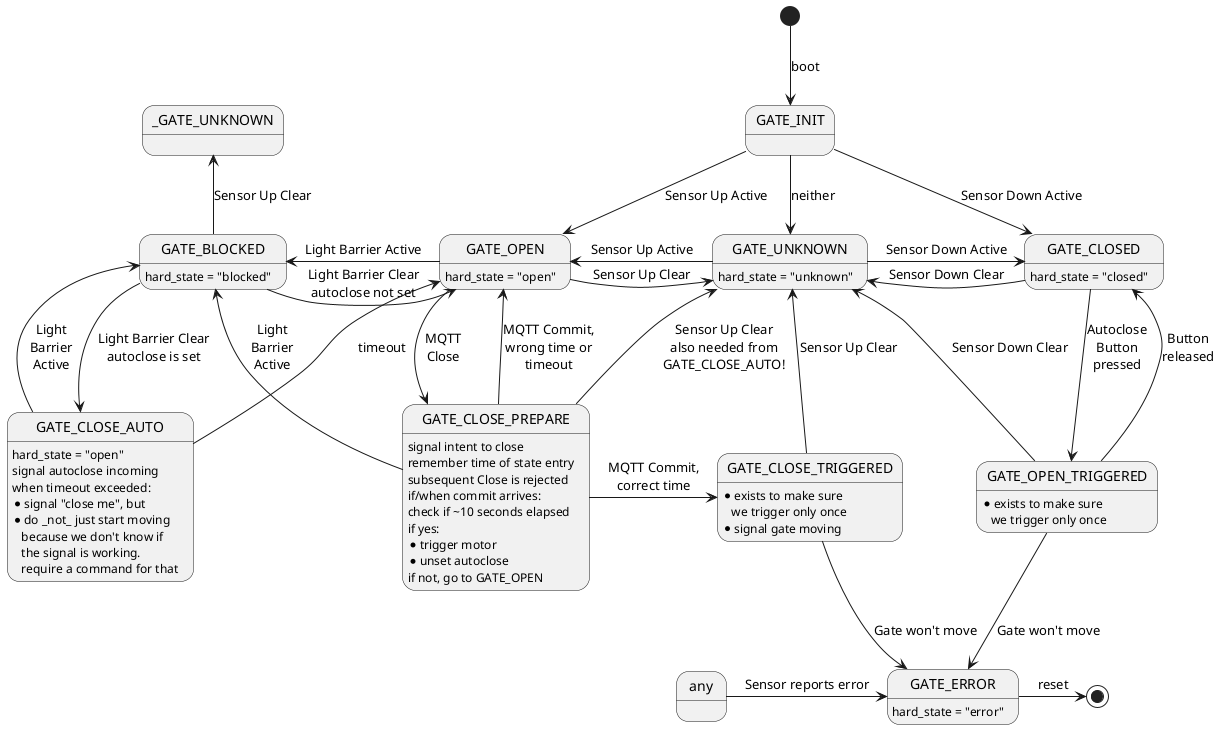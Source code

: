 @startuml statemachine

[*] --> GATE_INIT : boot

GATE_INIT    -down-> GATE_CLOSED   : Sensor Down Active
GATE_INIT    -down-> GATE_OPEN     : Sensor Up Active
GATE_INIT    -down-> GATE_UNKNOWN  : neither

GATE_BLOCKED -right-> GATE_OPEN    : Light Barrier Clear\nautoclose not set
GATE_OPEN    -left->  GATE_BLOCKED : Light Barrier Active
GATE_BLOCKED -up->   _GATE_UNKNOWN : Sensor Up Clear

GATE_UNKNOWN -right-> GATE_CLOSED  : Sensor Down Active
GATE_CLOSED  -left->  GATE_UNKNOWN : Sensor Down Clear

GATE_OPEN    -right-> GATE_UNKNOWN : Sensor Up Clear
GATE_UNKNOWN -left->  GATE_OPEN    : Sensor Up Active

GATE_OPEN:    hard_state = "open"
GATE_UNKNOWN: hard_state = "unknown"
GATE_CLOSED:  hard_state = "closed"
GATE_BLOCKED: hard_state = "blocked"


GATE_BLOCKED    -down->  GATE_CLOSE_AUTO    : Light Barrier Clear\nautoclose is set
GATE_CLOSE_AUTO -up->    GATE_BLOCKED       : Light\nBarrier\nActive
GATE_CLOSE_AUTO -up->    GATE_OPEN          : timeout
GATE_CLOSE_AUTO : hard_state = "open"
GATE_CLOSE_AUTO : signal autoclose incoming
GATE_CLOSE_AUTO : when timeout exceeded:
GATE_CLOSE_AUTO : * signal "close me", but
GATE_CLOSE_AUTO : * do _not_ just start moving\n   because we don't know if\n   the signal is working.\n   require a command for that

GATE_OPEN    -down->  GATE_CLOSE_PREPARE : MQTT\nClose
GATE_CLOSE_PREPARE: signal intent to close
GATE_CLOSE_PREPARE: remember time of state entry
GATE_CLOSE_PREPARE: subsequent Close is rejected
GATE_CLOSE_PREPARE: if/when commit arrives:
GATE_CLOSE_PREPARE: check if ~10 seconds elapsed
GATE_CLOSE_PREPARE: if yes:
GATE_CLOSE_PREPARE: * trigger motor
GATE_CLOSE_PREPARE: * unset autoclose
GATE_CLOSE_PREPARE: if not, go to GATE_OPEN

GATE_CLOSE_PREPARE   -up->     GATE_BLOCKED         : Light\nBarrier\nActive
GATE_CLOSE_PREPARE   -up->     GATE_UNKNOWN         : Sensor Up Clear\nalso needed from\nGATE_CLOSE_AUTO!
GATE_CLOSE_PREPARE   -up->     GATE_OPEN            : MQTT Commit,\nwrong time or\ntimeout
GATE_CLOSE_PREPARE   -right->  GATE_CLOSE_TRIGGERED : MQTT Commit,\ncorrect time

GATE_CLOSE_TRIGGERED -up->     GATE_UNKNOWN         : Sensor Up Clear
GATE_CLOSE_TRIGGERED -down->   GATE_ERROR           : Gate won't move
GATE_CLOSE_TRIGGERED: * exists to make sure\n   we trigger only once
GATE_CLOSE_TRIGGERED: * signal gate moving

GATE_ERROR           -right->  [*] : reset
GATE_ERROR: hard_state = "error"

GATE_CLOSED         -down-> GATE_OPEN_TRIGGERED : Autoclose\nButton\npressed
GATE_OPEN_TRIGGERED -up->   GATE_CLOSED         : Button\nreleased
GATE_OPEN_TRIGGERED -up->   GATE_UNKNOWN        : Sensor Down Clear
GATE_OPEN_TRIGGERED -down-> GATE_ERROR          : Gate won't move
GATE_OPEN_TRIGGERED: * exists to make sure\n   we trigger only once

any -right-> GATE_ERROR : Sensor reports error

@enduml
